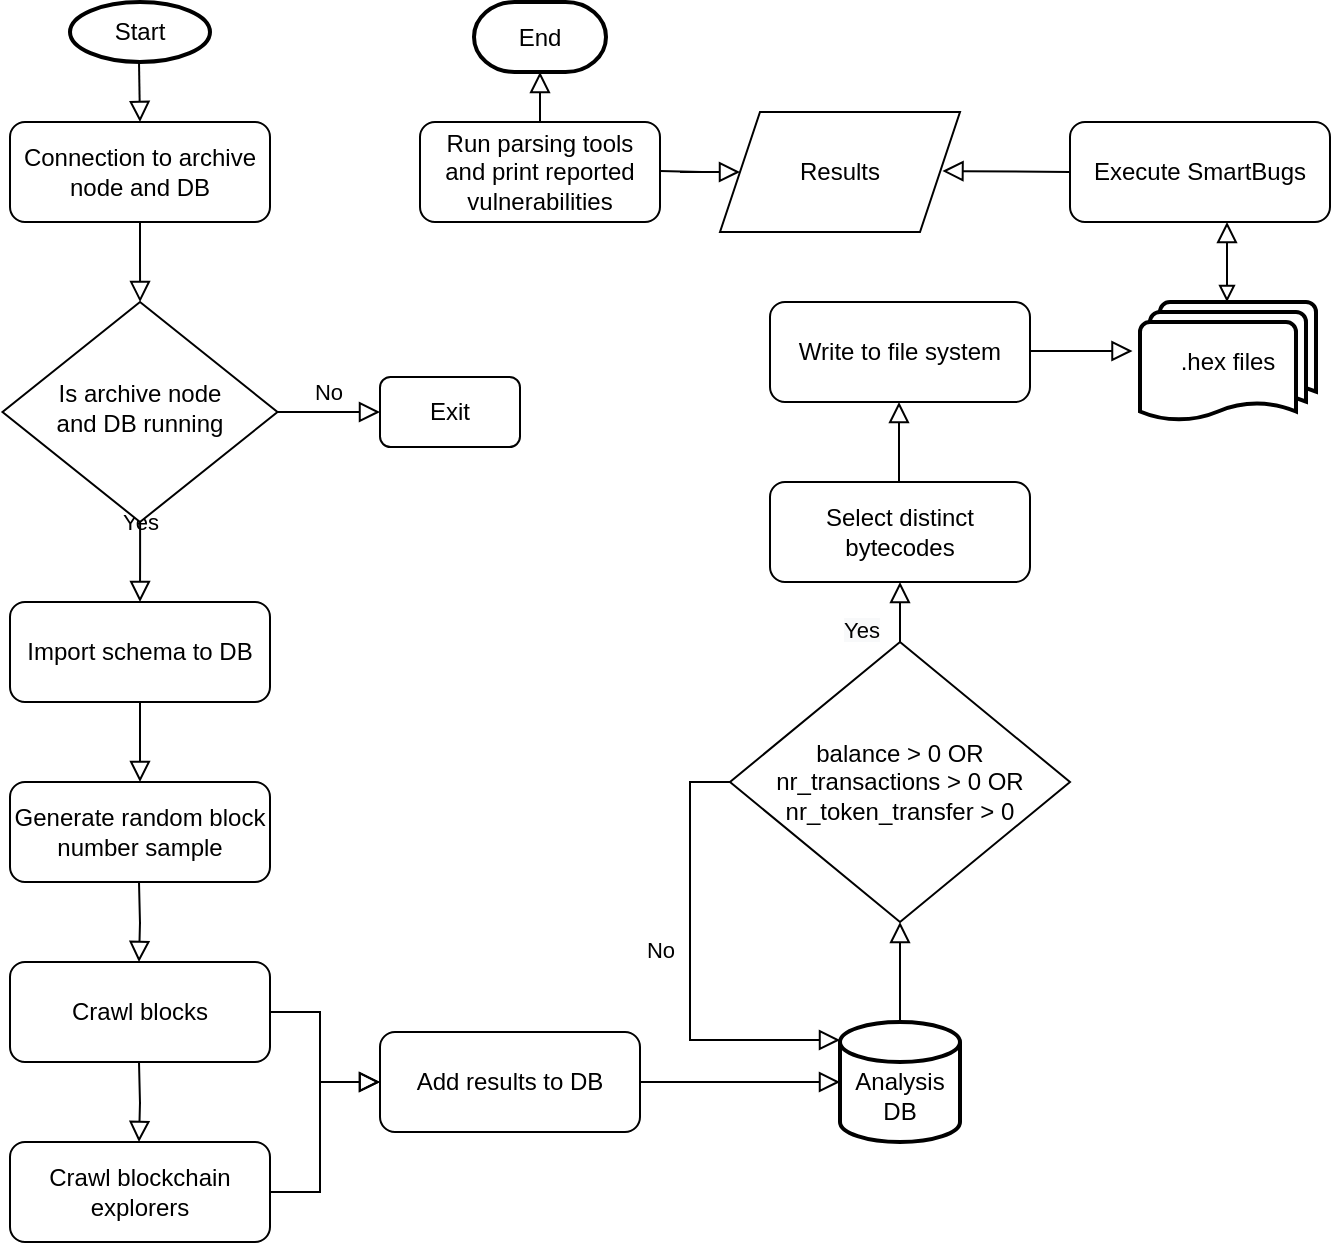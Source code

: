<mxfile version="20.2.8" type="device"><diagram id="C5RBs43oDa-KdzZeNtuy" name="Page-1"><mxGraphModel dx="1018" dy="658" grid="1" gridSize="10" guides="1" tooltips="1" connect="1" arrows="1" fold="1" page="1" pageScale="1" pageWidth="827" pageHeight="1169" math="0" shadow="0"><root><mxCell id="WIyWlLk6GJQsqaUBKTNV-0"/><mxCell id="WIyWlLk6GJQsqaUBKTNV-1" parent="WIyWlLk6GJQsqaUBKTNV-0"/><mxCell id="WIyWlLk6GJQsqaUBKTNV-2" value="" style="rounded=0;html=1;jettySize=auto;orthogonalLoop=1;fontSize=11;endArrow=block;endFill=0;endSize=8;strokeWidth=1;shadow=0;labelBackgroundColor=none;edgeStyle=orthogonalEdgeStyle;" parent="WIyWlLk6GJQsqaUBKTNV-1" source="WIyWlLk6GJQsqaUBKTNV-3" target="WIyWlLk6GJQsqaUBKTNV-6" edge="1"><mxGeometry relative="1" as="geometry"/></mxCell><mxCell id="WIyWlLk6GJQsqaUBKTNV-3" value="Connection to archive node and DB" style="rounded=1;whiteSpace=wrap;html=1;fontSize=12;glass=0;strokeWidth=1;shadow=0;" parent="WIyWlLk6GJQsqaUBKTNV-1" vertex="1"><mxGeometry x="155" y="80" width="130" height="50" as="geometry"/></mxCell><mxCell id="WIyWlLk6GJQsqaUBKTNV-4" value="Yes" style="rounded=0;html=1;jettySize=auto;orthogonalLoop=1;fontSize=11;endArrow=block;endFill=0;endSize=8;strokeWidth=1;shadow=0;labelBackgroundColor=none;edgeStyle=orthogonalEdgeStyle;" parent="WIyWlLk6GJQsqaUBKTNV-1" source="WIyWlLk6GJQsqaUBKTNV-6" edge="1"><mxGeometry y="20" relative="1" as="geometry"><mxPoint as="offset"/><mxPoint x="220" y="320" as="targetPoint"/></mxGeometry></mxCell><mxCell id="WIyWlLk6GJQsqaUBKTNV-5" value="No" style="edgeStyle=orthogonalEdgeStyle;rounded=0;html=1;jettySize=auto;orthogonalLoop=1;fontSize=11;endArrow=block;endFill=0;endSize=8;strokeWidth=1;shadow=0;labelBackgroundColor=none;" parent="WIyWlLk6GJQsqaUBKTNV-1" source="WIyWlLk6GJQsqaUBKTNV-6" target="WIyWlLk6GJQsqaUBKTNV-7" edge="1"><mxGeometry y="10" relative="1" as="geometry"><mxPoint as="offset"/></mxGeometry></mxCell><mxCell id="WIyWlLk6GJQsqaUBKTNV-6" value="Is archive node &lt;br&gt;and DB running" style="rhombus;whiteSpace=wrap;html=1;shadow=0;fontFamily=Helvetica;fontSize=12;align=center;strokeWidth=1;spacing=6;spacingTop=-4;" parent="WIyWlLk6GJQsqaUBKTNV-1" vertex="1"><mxGeometry x="151.25" y="170" width="137.5" height="110" as="geometry"/></mxCell><mxCell id="WIyWlLk6GJQsqaUBKTNV-7" value="Exit" style="rounded=1;whiteSpace=wrap;html=1;fontSize=12;glass=0;strokeWidth=1;shadow=0;" parent="WIyWlLk6GJQsqaUBKTNV-1" vertex="1"><mxGeometry x="340" y="207.5" width="70" height="35" as="geometry"/></mxCell><mxCell id="NZ1DcmfOKmZIH-9AbydE-3" value="" style="rounded=0;html=1;jettySize=auto;orthogonalLoop=1;fontSize=11;endArrow=block;endFill=0;endSize=8;strokeWidth=1;shadow=0;labelBackgroundColor=none;edgeStyle=orthogonalEdgeStyle;" parent="WIyWlLk6GJQsqaUBKTNV-1" edge="1"><mxGeometry relative="1" as="geometry"><mxPoint x="219.5" y="50" as="sourcePoint"/><mxPoint x="220" y="80" as="targetPoint"/></mxGeometry></mxCell><mxCell id="NZ1DcmfOKmZIH-9AbydE-7" value="Import schema to DB" style="rounded=1;whiteSpace=wrap;html=1;fontSize=12;glass=0;strokeWidth=1;shadow=0;" parent="WIyWlLk6GJQsqaUBKTNV-1" vertex="1"><mxGeometry x="155" y="320" width="130" height="50" as="geometry"/></mxCell><mxCell id="NZ1DcmfOKmZIH-9AbydE-9" value="Generate random block number sample" style="rounded=1;whiteSpace=wrap;html=1;fontSize=12;glass=0;strokeWidth=1;shadow=0;" parent="WIyWlLk6GJQsqaUBKTNV-1" vertex="1"><mxGeometry x="155" y="410" width="130" height="50" as="geometry"/></mxCell><mxCell id="NZ1DcmfOKmZIH-9AbydE-10" value="" style="rounded=0;html=1;jettySize=auto;orthogonalLoop=1;fontSize=11;endArrow=block;endFill=0;endSize=8;strokeWidth=1;shadow=0;labelBackgroundColor=none;edgeStyle=orthogonalEdgeStyle;exitX=0.5;exitY=1;exitDx=0;exitDy=0;entryX=0.5;entryY=0;entryDx=0;entryDy=0;" parent="WIyWlLk6GJQsqaUBKTNV-1" source="NZ1DcmfOKmZIH-9AbydE-7" target="NZ1DcmfOKmZIH-9AbydE-9" edge="1"><mxGeometry relative="1" as="geometry"><mxPoint x="110" y="370" as="sourcePoint"/><mxPoint x="110.1" y="410.08" as="targetPoint"/></mxGeometry></mxCell><mxCell id="NZ1DcmfOKmZIH-9AbydE-12" value="" style="strokeWidth=2;html=1;shape=mxgraph.flowchart.start_1;whiteSpace=wrap;" parent="WIyWlLk6GJQsqaUBKTNV-1" vertex="1"><mxGeometry x="185" y="20" width="70" height="30" as="geometry"/></mxCell><mxCell id="NZ1DcmfOKmZIH-9AbydE-13" value="Start" style="text;html=1;strokeColor=none;fillColor=none;align=center;verticalAlign=middle;whiteSpace=wrap;rounded=0;" parent="WIyWlLk6GJQsqaUBKTNV-1" vertex="1"><mxGeometry x="190" y="20" width="60" height="30" as="geometry"/></mxCell><mxCell id="NZ1DcmfOKmZIH-9AbydE-16" value="Crawl blocks" style="rounded=1;whiteSpace=wrap;html=1;fontSize=12;glass=0;strokeWidth=1;shadow=0;" parent="WIyWlLk6GJQsqaUBKTNV-1" vertex="1"><mxGeometry x="155" y="500" width="130" height="50" as="geometry"/></mxCell><mxCell id="NZ1DcmfOKmZIH-9AbydE-17" value="" style="rounded=0;html=1;jettySize=auto;orthogonalLoop=1;fontSize=11;endArrow=block;endFill=0;endSize=8;strokeWidth=1;shadow=0;labelBackgroundColor=none;edgeStyle=orthogonalEdgeStyle;exitX=0.5;exitY=1;exitDx=0;exitDy=0;entryX=0.5;entryY=0;entryDx=0;entryDy=0;" parent="WIyWlLk6GJQsqaUBKTNV-1" edge="1"><mxGeometry relative="1" as="geometry"><mxPoint x="219.5" y="460" as="sourcePoint"/><mxPoint x="219.5" y="500" as="targetPoint"/></mxGeometry></mxCell><mxCell id="NZ1DcmfOKmZIH-9AbydE-19" value="&lt;br&gt;Analysis&lt;br&gt;DB" style="strokeWidth=2;html=1;shape=mxgraph.flowchart.database;whiteSpace=wrap;" parent="WIyWlLk6GJQsqaUBKTNV-1" vertex="1"><mxGeometry x="570" y="530" width="60" height="60" as="geometry"/></mxCell><mxCell id="NZ1DcmfOKmZIH-9AbydE-23" value="Add results to DB" style="rounded=1;whiteSpace=wrap;html=1;fontSize=12;glass=0;strokeWidth=1;shadow=0;" parent="WIyWlLk6GJQsqaUBKTNV-1" vertex="1"><mxGeometry x="340" y="535" width="130" height="50" as="geometry"/></mxCell><mxCell id="NZ1DcmfOKmZIH-9AbydE-24" value="" style="rounded=0;html=1;jettySize=auto;orthogonalLoop=1;fontSize=11;endArrow=block;endFill=0;endSize=8;strokeWidth=1;shadow=0;labelBackgroundColor=none;edgeStyle=orthogonalEdgeStyle;exitX=1;exitY=0.5;exitDx=0;exitDy=0;" parent="WIyWlLk6GJQsqaUBKTNV-1" source="NZ1DcmfOKmZIH-9AbydE-16" edge="1"><mxGeometry relative="1" as="geometry"><mxPoint x="320" y="500" as="sourcePoint"/><mxPoint x="340" y="560" as="targetPoint"/><Array as="points"><mxPoint x="310" y="525"/><mxPoint x="310" y="560"/></Array></mxGeometry></mxCell><mxCell id="NZ1DcmfOKmZIH-9AbydE-27" value="Crawl blockchain explorers" style="rounded=1;whiteSpace=wrap;html=1;fontSize=12;glass=0;strokeWidth=1;shadow=0;" parent="WIyWlLk6GJQsqaUBKTNV-1" vertex="1"><mxGeometry x="155" y="590" width="130" height="50" as="geometry"/></mxCell><mxCell id="NZ1DcmfOKmZIH-9AbydE-28" value="" style="rounded=0;html=1;jettySize=auto;orthogonalLoop=1;fontSize=11;endArrow=block;endFill=0;endSize=8;strokeWidth=1;shadow=0;labelBackgroundColor=none;edgeStyle=orthogonalEdgeStyle;exitX=0.5;exitY=1;exitDx=0;exitDy=0;entryX=0.5;entryY=0;entryDx=0;entryDy=0;" parent="WIyWlLk6GJQsqaUBKTNV-1" edge="1"><mxGeometry relative="1" as="geometry"><mxPoint x="219.5" y="550" as="sourcePoint"/><mxPoint x="219.5" y="590" as="targetPoint"/></mxGeometry></mxCell><mxCell id="NZ1DcmfOKmZIH-9AbydE-30" value="" style="rounded=0;html=1;jettySize=auto;orthogonalLoop=1;fontSize=11;endArrow=block;endFill=0;endSize=8;strokeWidth=1;shadow=0;labelBackgroundColor=none;edgeStyle=orthogonalEdgeStyle;exitX=1;exitY=0.5;exitDx=0;exitDy=0;" parent="WIyWlLk6GJQsqaUBKTNV-1" source="NZ1DcmfOKmZIH-9AbydE-27" edge="1"><mxGeometry relative="1" as="geometry"><mxPoint x="295" y="535" as="sourcePoint"/><mxPoint x="340" y="560" as="targetPoint"/><Array as="points"><mxPoint x="310" y="615"/><mxPoint x="310" y="560"/></Array></mxGeometry></mxCell><mxCell id="NZ1DcmfOKmZIH-9AbydE-31" value="" style="rounded=0;html=1;jettySize=auto;orthogonalLoop=1;fontSize=11;endArrow=block;endFill=0;endSize=8;strokeWidth=1;shadow=0;labelBackgroundColor=none;edgeStyle=orthogonalEdgeStyle;exitX=1;exitY=0.5;exitDx=0;exitDy=0;entryX=0;entryY=0.5;entryDx=0;entryDy=0;entryPerimeter=0;" parent="WIyWlLk6GJQsqaUBKTNV-1" source="NZ1DcmfOKmZIH-9AbydE-23" target="NZ1DcmfOKmZIH-9AbydE-19" edge="1"><mxGeometry relative="1" as="geometry"><mxPoint x="500" y="560" as="sourcePoint"/><mxPoint x="500" y="600" as="targetPoint"/></mxGeometry></mxCell><mxCell id="NZ1DcmfOKmZIH-9AbydE-32" value="Select distinct bytecodes" style="rounded=1;whiteSpace=wrap;html=1;fontSize=12;glass=0;strokeWidth=1;shadow=0;" parent="WIyWlLk6GJQsqaUBKTNV-1" vertex="1"><mxGeometry x="535" y="260" width="130" height="50" as="geometry"/></mxCell><mxCell id="NZ1DcmfOKmZIH-9AbydE-33" value="" style="rounded=0;html=1;jettySize=auto;orthogonalLoop=1;fontSize=11;endArrow=block;endFill=0;endSize=8;strokeWidth=1;shadow=0;labelBackgroundColor=none;edgeStyle=orthogonalEdgeStyle;exitX=0.5;exitY=0;exitDx=0;exitDy=0;exitPerimeter=0;" parent="WIyWlLk6GJQsqaUBKTNV-1" source="NZ1DcmfOKmZIH-9AbydE-19" target="NZ1DcmfOKmZIH-9AbydE-34" edge="1"><mxGeometry relative="1" as="geometry"><mxPoint x="510" y="505" as="sourcePoint"/><mxPoint x="640" y="510" as="targetPoint"/><Array as="points"/></mxGeometry></mxCell><mxCell id="NZ1DcmfOKmZIH-9AbydE-34" value="balance &amp;gt; 0 OR&lt;br&gt;nr_transactions &amp;gt; 0 OR&lt;br&gt;nr_token_transfer &amp;gt; 0" style="rhombus;whiteSpace=wrap;html=1;verticalAlign=middle;" parent="WIyWlLk6GJQsqaUBKTNV-1" vertex="1"><mxGeometry x="515" y="340" width="170" height="140" as="geometry"/></mxCell><mxCell id="NZ1DcmfOKmZIH-9AbydE-36" value="No" style="edgeStyle=orthogonalEdgeStyle;rounded=0;html=1;jettySize=auto;orthogonalLoop=1;fontSize=11;endArrow=block;endFill=0;endSize=8;strokeWidth=1;shadow=0;labelBackgroundColor=none;exitX=0;exitY=0.5;exitDx=0;exitDy=0;entryX=0;entryY=0.15;entryDx=0;entryDy=0;entryPerimeter=0;" parent="WIyWlLk6GJQsqaUBKTNV-1" source="NZ1DcmfOKmZIH-9AbydE-34" target="NZ1DcmfOKmZIH-9AbydE-19" edge="1"><mxGeometry x="-0.077" y="-15" relative="1" as="geometry"><mxPoint as="offset"/><mxPoint x="460" y="370" as="sourcePoint"/><mxPoint x="510" y="490" as="targetPoint"/></mxGeometry></mxCell><mxCell id="NZ1DcmfOKmZIH-9AbydE-38" value="" style="rounded=0;html=1;jettySize=auto;orthogonalLoop=1;fontSize=11;endArrow=block;endFill=0;endSize=8;strokeWidth=1;shadow=0;labelBackgroundColor=none;edgeStyle=orthogonalEdgeStyle;exitX=0.5;exitY=0;exitDx=0;exitDy=0;entryX=0.5;entryY=1;entryDx=0;entryDy=0;exitPerimeter=0;" parent="WIyWlLk6GJQsqaUBKTNV-1" edge="1"><mxGeometry relative="1" as="geometry"><mxPoint x="599.5" y="260" as="sourcePoint"/><mxPoint x="599.5" y="220" as="targetPoint"/><Array as="points"><mxPoint x="599.5" y="220"/></Array></mxGeometry></mxCell><mxCell id="NZ1DcmfOKmZIH-9AbydE-40" value="&lt;span style=&quot;color: rgb(0, 0, 0); font-family: Helvetica; font-size: 11px; font-style: normal; font-variant-ligatures: normal; font-variant-caps: normal; font-weight: 400; letter-spacing: normal; orphans: 2; text-align: center; text-indent: 0px; text-transform: none; widows: 2; word-spacing: 0px; -webkit-text-stroke-width: 0px; background-color: rgb(248, 249, 250); text-decoration-thickness: initial; text-decoration-style: initial; text-decoration-color: initial; float: none; display: inline !important;&quot;&gt;Yes&lt;/span&gt;" style="text;whiteSpace=wrap;html=1;" parent="WIyWlLk6GJQsqaUBKTNV-1" vertex="1"><mxGeometry x="570" y="320" width="20" height="30" as="geometry"/></mxCell><mxCell id="NZ1DcmfOKmZIH-9AbydE-41" value="Write to file system" style="rounded=1;whiteSpace=wrap;html=1;fontSize=12;glass=0;strokeWidth=1;shadow=0;" parent="WIyWlLk6GJQsqaUBKTNV-1" vertex="1"><mxGeometry x="535" y="170" width="130" height="50" as="geometry"/></mxCell><mxCell id="NZ1DcmfOKmZIH-9AbydE-44" value="" style="edgeStyle=orthogonalEdgeStyle;rounded=0;html=1;jettySize=auto;orthogonalLoop=1;fontSize=11;endArrow=block;endFill=0;endSize=8;strokeWidth=1;shadow=0;labelBackgroundColor=none;" parent="WIyWlLk6GJQsqaUBKTNV-1" edge="1"><mxGeometry y="10" relative="1" as="geometry"><mxPoint as="offset"/><mxPoint x="665" y="194.5" as="sourcePoint"/><mxPoint x="716.25" y="194.5" as="targetPoint"/></mxGeometry></mxCell><mxCell id="NZ1DcmfOKmZIH-9AbydE-45" value="Execute SmartBugs" style="rounded=1;whiteSpace=wrap;html=1;fontSize=12;glass=0;strokeWidth=1;shadow=0;" parent="WIyWlLk6GJQsqaUBKTNV-1" vertex="1"><mxGeometry x="685" y="80" width="130" height="50" as="geometry"/></mxCell><mxCell id="NZ1DcmfOKmZIH-9AbydE-46" value="" style="rounded=0;html=1;jettySize=auto;orthogonalLoop=1;fontSize=11;endArrow=block;endFill=0;endSize=8;strokeWidth=1;shadow=0;labelBackgroundColor=none;edgeStyle=orthogonalEdgeStyle;exitX=0.5;exitY=0;exitDx=0;exitDy=0;entryX=0.5;entryY=1;entryDx=0;entryDy=0;exitPerimeter=0;startArrow=block;startFill=0;" parent="WIyWlLk6GJQsqaUBKTNV-1" edge="1"><mxGeometry relative="1" as="geometry"><mxPoint x="763.5" y="170" as="sourcePoint"/><mxPoint x="763.5" y="130" as="targetPoint"/><Array as="points"><mxPoint x="763.5" y="130"/></Array></mxGeometry></mxCell><mxCell id="NZ1DcmfOKmZIH-9AbydE-47" value="" style="edgeStyle=orthogonalEdgeStyle;rounded=0;html=1;jettySize=auto;orthogonalLoop=1;fontSize=11;endArrow=block;endFill=0;endSize=8;strokeWidth=1;shadow=0;labelBackgroundColor=none;exitX=0;exitY=0.5;exitDx=0;exitDy=0;" parent="WIyWlLk6GJQsqaUBKTNV-1" source="NZ1DcmfOKmZIH-9AbydE-45" edge="1"><mxGeometry y="10" relative="1" as="geometry"><mxPoint as="offset"/><mxPoint x="570" y="104.5" as="sourcePoint"/><mxPoint x="621.25" y="104.5" as="targetPoint"/></mxGeometry></mxCell><mxCell id="NZ1DcmfOKmZIH-9AbydE-51" value="Run parsing tools&lt;br&gt;and print reported vulnerabilities" style="rounded=1;whiteSpace=wrap;html=1;fontSize=12;glass=0;strokeWidth=1;shadow=0;" parent="WIyWlLk6GJQsqaUBKTNV-1" vertex="1"><mxGeometry x="360" y="80" width="120" height="50" as="geometry"/></mxCell><mxCell id="NZ1DcmfOKmZIH-9AbydE-53" value="Results" style="shape=parallelogram;perimeter=parallelogramPerimeter;whiteSpace=wrap;html=1;fixedSize=1;" parent="WIyWlLk6GJQsqaUBKTNV-1" vertex="1"><mxGeometry x="510" y="75" width="120" height="60" as="geometry"/></mxCell><mxCell id="NZ1DcmfOKmZIH-9AbydE-54" value="" style="edgeStyle=orthogonalEdgeStyle;rounded=0;html=1;jettySize=auto;orthogonalLoop=1;fontSize=11;endArrow=block;endFill=0;endSize=8;strokeWidth=1;shadow=0;labelBackgroundColor=none;entryX=0;entryY=0.5;entryDx=0;entryDy=0;" parent="WIyWlLk6GJQsqaUBKTNV-1" target="NZ1DcmfOKmZIH-9AbydE-53" edge="1"><mxGeometry y="10" relative="1" as="geometry"><mxPoint as="offset"/><mxPoint x="480" y="104.5" as="sourcePoint"/><mxPoint x="531.25" y="104.5" as="targetPoint"/></mxGeometry></mxCell><mxCell id="NZ1DcmfOKmZIH-9AbydE-64" value=".hex files" style="strokeWidth=2;html=1;shape=mxgraph.flowchart.multi-document;whiteSpace=wrap;" parent="WIyWlLk6GJQsqaUBKTNV-1" vertex="1"><mxGeometry x="720" y="170" width="88" height="60" as="geometry"/></mxCell><mxCell id="NZ1DcmfOKmZIH-9AbydE-65" value="End" style="strokeWidth=2;html=1;shape=mxgraph.flowchart.terminator;whiteSpace=wrap;" parent="WIyWlLk6GJQsqaUBKTNV-1" vertex="1"><mxGeometry x="387" y="20" width="66" height="35" as="geometry"/></mxCell><mxCell id="NZ1DcmfOKmZIH-9AbydE-66" value="" style="edgeStyle=orthogonalEdgeStyle;rounded=0;html=1;jettySize=auto;orthogonalLoop=1;fontSize=11;endArrow=block;endFill=0;endSize=8;strokeWidth=1;shadow=0;labelBackgroundColor=none;exitX=0.5;exitY=0;exitDx=0;exitDy=0;entryX=0.5;entryY=1;entryDx=0;entryDy=0;entryPerimeter=0;" parent="WIyWlLk6GJQsqaUBKTNV-1" source="NZ1DcmfOKmZIH-9AbydE-51" target="NZ1DcmfOKmZIH-9AbydE-65" edge="1"><mxGeometry y="10" relative="1" as="geometry"><mxPoint as="offset"/><mxPoint x="360" y="35.5" as="sourcePoint"/><mxPoint x="296.25" y="35" as="targetPoint"/></mxGeometry></mxCell><mxCell id="7mgGX8LgZQc7kjcN_lgR-1" value="" style="rounded=0;html=1;jettySize=auto;orthogonalLoop=1;fontSize=11;endArrow=block;endFill=0;endSize=8;strokeWidth=1;shadow=0;labelBackgroundColor=none;edgeStyle=orthogonalEdgeStyle;exitX=0.5;exitY=0;exitDx=0;exitDy=0;entryX=0.5;entryY=1;entryDx=0;entryDy=0;" edge="1" parent="WIyWlLk6GJQsqaUBKTNV-1" source="NZ1DcmfOKmZIH-9AbydE-34" target="NZ1DcmfOKmZIH-9AbydE-32"><mxGeometry relative="1" as="geometry"><mxPoint x="620" y="360" as="sourcePoint"/><mxPoint x="620.5" y="330" as="targetPoint"/><Array as="points"><mxPoint x="600" y="330"/><mxPoint x="600" y="330"/></Array></mxGeometry></mxCell></root></mxGraphModel></diagram></mxfile>